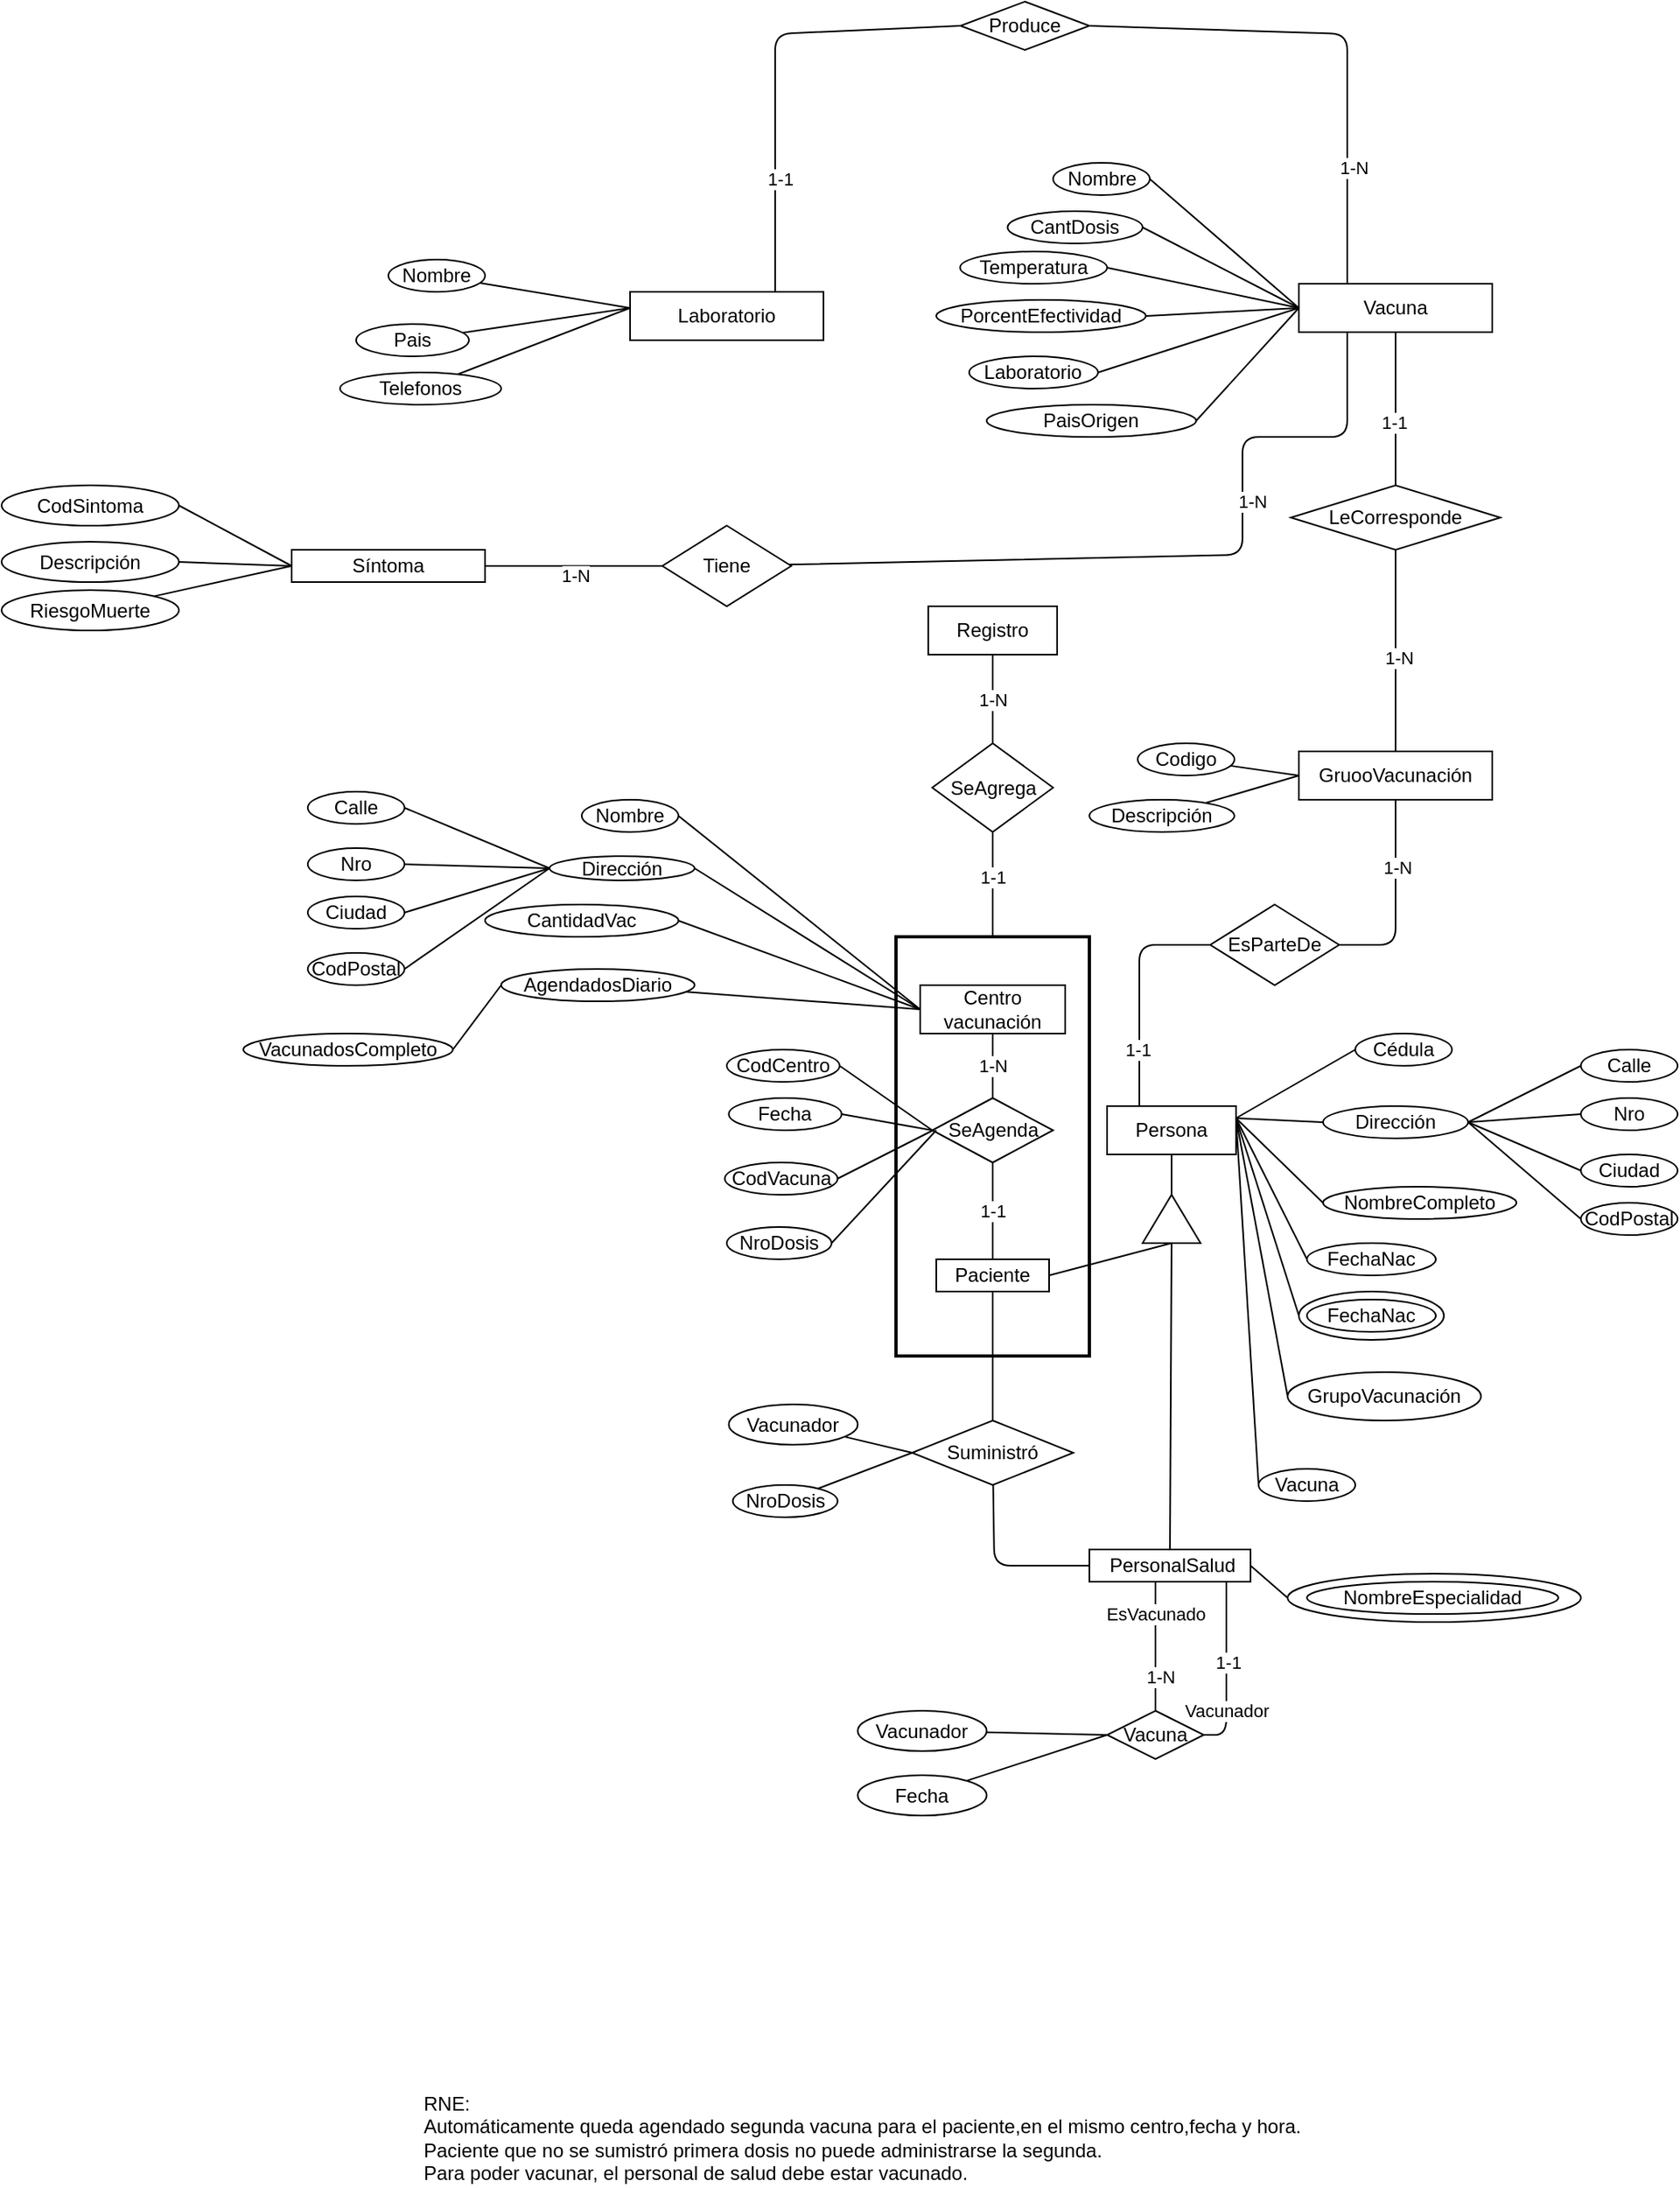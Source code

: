 <mxfile version="14.6.9" type="device"><diagram id="Dt1yeSl-TduAUGKD2-lL" name="Page-1"><mxGraphModel dx="1758" dy="1902" grid="1" gridSize="10" guides="1" tooltips="1" connect="1" arrows="1" fold="1" page="1" pageScale="1" pageWidth="827" pageHeight="1169" math="0" shadow="0"><root><mxCell id="0"/><mxCell id="1" parent="0"/><mxCell id="ZBMP0aNXscf_yQFxfvZb-60" style="edgeStyle=none;rounded=1;sketch=0;orthogonalLoop=1;jettySize=auto;html=1;entryX=1;entryY=0.5;entryDx=0;entryDy=0;endArrow=none;endFill=0;exitX=0;exitY=0.5;exitDx=0;exitDy=0;" edge="1" parent="1" source="ZBMP0aNXscf_yQFxfvZb-59" target="ZBMP0aNXscf_yQFxfvZb-33"><mxGeometry relative="1" as="geometry"/></mxCell><mxCell id="ZBMP0aNXscf_yQFxfvZb-59" value="" style="ellipse;whiteSpace=wrap;html=1;rounded=0;sketch=0;" vertex="1" parent="1"><mxGeometry x="308" y="425" width="182" height="30" as="geometry"/></mxCell><mxCell id="ZBMP0aNXscf_yQFxfvZb-53" style="edgeStyle=none;rounded=1;sketch=0;orthogonalLoop=1;jettySize=auto;html=1;endArrow=none;endFill=0;exitX=0;exitY=0.5;exitDx=0;exitDy=0;entryX=1;entryY=0.25;entryDx=0;entryDy=0;" edge="1" parent="1" source="ZBMP0aNXscf_yQFxfvZb-52" target="ZBMP0aNXscf_yQFxfvZb-27"><mxGeometry relative="1" as="geometry"><mxPoint x="298" y="160" as="targetPoint"/></mxGeometry></mxCell><mxCell id="ZBMP0aNXscf_yQFxfvZb-52" value="" style="ellipse;whiteSpace=wrap;html=1;rounded=0;sketch=0;" vertex="1" parent="1"><mxGeometry x="315" y="250" width="90" height="30" as="geometry"/></mxCell><mxCell id="ZBMP0aNXscf_yQFxfvZb-38" value="Nro" style="ellipse;whiteSpace=wrap;html=1;rounded=0;sketch=0;" vertex="1" parent="1"><mxGeometry x="490" y="130" width="60" height="20" as="geometry"/></mxCell><mxCell id="ZBMP0aNXscf_yQFxfvZb-47" style="edgeStyle=none;rounded=1;sketch=0;orthogonalLoop=1;jettySize=auto;html=1;endArrow=none;endFill=0;exitX=0;exitY=0.5;exitDx=0;exitDy=0;entryX=1;entryY=0.25;entryDx=0;entryDy=0;" edge="1" parent="1" source="ZBMP0aNXscf_yQFxfvZb-35" target="ZBMP0aNXscf_yQFxfvZb-27"><mxGeometry relative="1" as="geometry"><mxPoint x="310" y="160" as="targetPoint"/></mxGeometry></mxCell><mxCell id="ZBMP0aNXscf_yQFxfvZb-35" value="NombreCompleto" style="ellipse;whiteSpace=wrap;html=1;rounded=0;sketch=0;" vertex="1" parent="1"><mxGeometry x="330" y="185" width="120" height="20" as="geometry"/></mxCell><mxCell id="ZBMP0aNXscf_yQFxfvZb-21" value="" style="whiteSpace=wrap;html=1;align=left;fontSize=12;strokeWidth=2;" vertex="1" parent="1"><mxGeometry x="65" y="30" width="120" height="260" as="geometry"/></mxCell><mxCell id="ZBMP0aNXscf_yQFxfvZb-12" value="Fecha" style="ellipse;whiteSpace=wrap;html=1;" vertex="1" parent="1"><mxGeometry x="-38.75" y="130" width="70" height="20" as="geometry"/></mxCell><mxCell id="ZBMP0aNXscf_yQFxfvZb-1" value="Centro vacunación" style="whiteSpace=wrap;html=1;" vertex="1" parent="1"><mxGeometry x="80" y="60" width="90" height="30" as="geometry"/></mxCell><mxCell id="ZBMP0aNXscf_yQFxfvZb-2" value="Paciente" style="whiteSpace=wrap;html=1;" vertex="1" parent="1"><mxGeometry x="90" y="230" width="70" height="20" as="geometry"/></mxCell><mxCell id="ZBMP0aNXscf_yQFxfvZb-6" value="" style="endArrow=none;html=1;exitX=0.5;exitY=0;exitDx=0;exitDy=0;entryX=0.5;entryY=1;entryDx=0;entryDy=0;" edge="1" parent="1" source="ZBMP0aNXscf_yQFxfvZb-2" target="ZBMP0aNXscf_yQFxfvZb-7"><mxGeometry width="50" height="50" relative="1" as="geometry"><mxPoint x="140" y="180" as="sourcePoint"/><mxPoint x="230" y="160" as="targetPoint"/></mxGeometry></mxCell><mxCell id="ZBMP0aNXscf_yQFxfvZb-16" value="1-1" style="edgeLabel;html=1;align=center;verticalAlign=middle;resizable=0;points=[];" vertex="1" connectable="0" parent="ZBMP0aNXscf_yQFxfvZb-6"><mxGeometry x="-0.091" y="-3" relative="1" as="geometry"><mxPoint x="-3" y="-3" as="offset"/></mxGeometry></mxCell><mxCell id="ZBMP0aNXscf_yQFxfvZb-7" value="SeAgenda" style="rhombus;whiteSpace=wrap;html=1;" vertex="1" parent="1"><mxGeometry x="87.5" y="130" width="75" height="40" as="geometry"/></mxCell><mxCell id="ZBMP0aNXscf_yQFxfvZb-9" value="1-N" style="endArrow=none;html=1;exitX=0.5;exitY=0;exitDx=0;exitDy=0;entryX=0.5;entryY=1;entryDx=0;entryDy=0;" edge="1" parent="1" source="ZBMP0aNXscf_yQFxfvZb-7" target="ZBMP0aNXscf_yQFxfvZb-1"><mxGeometry width="50" height="50" relative="1" as="geometry"><mxPoint x="135" y="240" as="sourcePoint"/><mxPoint x="132.5" y="190" as="targetPoint"/><Array as="points"/></mxGeometry></mxCell><mxCell id="ZBMP0aNXscf_yQFxfvZb-10" value="CodCentro" style="ellipse;whiteSpace=wrap;html=1;fontStyle=0;" vertex="1" parent="1"><mxGeometry x="-40" y="100" width="70" height="20" as="geometry"/></mxCell><mxCell id="ZBMP0aNXscf_yQFxfvZb-11" value="" style="endArrow=none;html=1;entryX=1;entryY=0.5;entryDx=0;entryDy=0;exitX=0;exitY=0.5;exitDx=0;exitDy=0;" edge="1" parent="1" source="ZBMP0aNXscf_yQFxfvZb-7" target="ZBMP0aNXscf_yQFxfvZb-10"><mxGeometry width="50" height="50" relative="1" as="geometry"><mxPoint x="90" y="150" as="sourcePoint"/><mxPoint x="135" y="180" as="targetPoint"/></mxGeometry></mxCell><mxCell id="ZBMP0aNXscf_yQFxfvZb-13" value="CodVacuna" style="ellipse;whiteSpace=wrap;html=1;" vertex="1" parent="1"><mxGeometry x="-41.25" y="170" width="70" height="20" as="geometry"/></mxCell><mxCell id="ZBMP0aNXscf_yQFxfvZb-14" value="" style="endArrow=none;html=1;entryX=1;entryY=0.5;entryDx=0;entryDy=0;exitX=0;exitY=0.5;exitDx=0;exitDy=0;" edge="1" parent="1" source="ZBMP0aNXscf_yQFxfvZb-7" target="ZBMP0aNXscf_yQFxfvZb-12"><mxGeometry width="50" height="50" relative="1" as="geometry"><mxPoint x="90" y="150" as="sourcePoint"/><mxPoint x="2.5" y="140" as="targetPoint"/></mxGeometry></mxCell><mxCell id="ZBMP0aNXscf_yQFxfvZb-15" value="" style="endArrow=none;html=1;entryX=1;entryY=0.5;entryDx=0;entryDy=0;" edge="1" parent="1" target="ZBMP0aNXscf_yQFxfvZb-13"><mxGeometry width="50" height="50" relative="1" as="geometry"><mxPoint x="88" y="150" as="sourcePoint"/><mxPoint x="2.5" y="120" as="targetPoint"/></mxGeometry></mxCell><mxCell id="ZBMP0aNXscf_yQFxfvZb-17" value="NroDosis" style="ellipse;whiteSpace=wrap;html=1;fontStyle=0;direction=south;" vertex="1" parent="1"><mxGeometry x="-40" y="210" width="65" height="20" as="geometry"/></mxCell><mxCell id="ZBMP0aNXscf_yQFxfvZb-18" value="" style="endArrow=none;html=1;exitX=0.033;exitY=0.5;exitDx=0;exitDy=0;exitPerimeter=0;entryX=0.5;entryY=0;entryDx=0;entryDy=0;" edge="1" parent="1" source="ZBMP0aNXscf_yQFxfvZb-7" target="ZBMP0aNXscf_yQFxfvZb-17"><mxGeometry width="50" height="50" relative="1" as="geometry"><mxPoint x="90" y="150" as="sourcePoint"/><mxPoint x="30" y="220" as="targetPoint"/></mxGeometry></mxCell><mxCell id="ZBMP0aNXscf_yQFxfvZb-19" value="RNE:&lt;br&gt;Automáticamente queda agendado segunda vacuna para el paciente,en el mismo centro,fecha y hora.&lt;br&gt;Paciente que no se sumistró primera dosis no puede administrarse la segunda.&lt;br&gt;Para poder vacunar, el personal de salud debe estar vacunado." style="text;html=1;resizable=0;autosize=1;align=left;verticalAlign=middle;points=[];fillColor=none;strokeColor=none;rounded=0;" vertex="1" parent="1"><mxGeometry x="-230" y="745" width="560" height="60" as="geometry"/></mxCell><mxCell id="ZBMP0aNXscf_yQFxfvZb-22" value="Registro" style="whiteSpace=wrap;html=1;fontSize=12;strokeWidth=1;align=center;" vertex="1" parent="1"><mxGeometry x="85" y="-175" width="80" height="30" as="geometry"/></mxCell><mxCell id="ZBMP0aNXscf_yQFxfvZb-24" style="rounded=1;sketch=0;orthogonalLoop=1;jettySize=auto;html=1;entryX=0.5;entryY=1;entryDx=0;entryDy=0;endArrow=none;endFill=0;" edge="1" parent="1" source="ZBMP0aNXscf_yQFxfvZb-23" target="ZBMP0aNXscf_yQFxfvZb-22"><mxGeometry relative="1" as="geometry"/></mxCell><mxCell id="ZBMP0aNXscf_yQFxfvZb-26" value="1-N" style="edgeLabel;html=1;align=center;verticalAlign=middle;resizable=0;points=[];" vertex="1" connectable="0" parent="ZBMP0aNXscf_yQFxfvZb-24"><mxGeometry x="0.003" y="-3" relative="1" as="geometry"><mxPoint x="-3" as="offset"/></mxGeometry></mxCell><mxCell id="ZBMP0aNXscf_yQFxfvZb-25" value="1-1" style="edgeStyle=none;rounded=1;sketch=0;orthogonalLoop=1;jettySize=auto;html=1;entryX=0.5;entryY=0;entryDx=0;entryDy=0;endArrow=none;endFill=0;" edge="1" parent="1" source="ZBMP0aNXscf_yQFxfvZb-23" target="ZBMP0aNXscf_yQFxfvZb-21"><mxGeometry x="-0.143" relative="1" as="geometry"><Array as="points"/><mxPoint as="offset"/></mxGeometry></mxCell><mxCell id="ZBMP0aNXscf_yQFxfvZb-23" value="SeAgrega" style="rhombus;whiteSpace=wrap;html=1;fontSize=12;strokeWidth=1;align=center;direction=south;rotation=0;" vertex="1" parent="1"><mxGeometry x="87.5" y="-90" width="75" height="55" as="geometry"/></mxCell><mxCell id="ZBMP0aNXscf_yQFxfvZb-27" value="Persona" style="whiteSpace=wrap;html=1;rounded=0;sketch=0;" vertex="1" parent="1"><mxGeometry x="196" y="135" width="80" height="30" as="geometry"/></mxCell><mxCell id="ZBMP0aNXscf_yQFxfvZb-29" style="edgeStyle=none;rounded=1;sketch=0;orthogonalLoop=1;jettySize=auto;html=1;entryX=0.5;entryY=1;entryDx=0;entryDy=0;endArrow=none;endFill=0;" edge="1" parent="1" source="ZBMP0aNXscf_yQFxfvZb-28" target="ZBMP0aNXscf_yQFxfvZb-27"><mxGeometry relative="1" as="geometry"/></mxCell><mxCell id="ZBMP0aNXscf_yQFxfvZb-30" style="edgeStyle=none;rounded=1;sketch=0;orthogonalLoop=1;jettySize=auto;html=1;endArrow=none;endFill=0;entryX=1;entryY=0.5;entryDx=0;entryDy=0;exitX=0.5;exitY=1;exitDx=0;exitDy=0;exitPerimeter=0;" edge="1" parent="1" source="ZBMP0aNXscf_yQFxfvZb-28" target="ZBMP0aNXscf_yQFxfvZb-2"><mxGeometry relative="1" as="geometry"><mxPoint x="392.0" y="-50" as="targetPoint"/></mxGeometry></mxCell><mxCell id="ZBMP0aNXscf_yQFxfvZb-31" style="edgeStyle=none;rounded=1;sketch=0;orthogonalLoop=1;jettySize=auto;html=1;endArrow=none;endFill=0;entryX=0.5;entryY=0;entryDx=0;entryDy=0;exitX=0.5;exitY=1;exitDx=0;exitDy=0;exitPerimeter=0;" edge="1" parent="1" source="ZBMP0aNXscf_yQFxfvZb-28" target="ZBMP0aNXscf_yQFxfvZb-33"><mxGeometry relative="1" as="geometry"><mxPoint x="470" y="-40" as="targetPoint"/><mxPoint x="258" y="210" as="sourcePoint"/></mxGeometry></mxCell><mxCell id="ZBMP0aNXscf_yQFxfvZb-28" value="" style="verticalLabelPosition=bottom;verticalAlign=top;html=1;shape=mxgraph.basic.acute_triangle;dx=0.5;rounded=0;sketch=0;" vertex="1" parent="1"><mxGeometry x="218" y="190" width="36" height="30" as="geometry"/></mxCell><mxCell id="ZBMP0aNXscf_yQFxfvZb-33" value="&amp;nbsp;PersonalSalud" style="whiteSpace=wrap;html=1;rounded=0;sketch=0;" vertex="1" parent="1"><mxGeometry x="185" y="410" width="100" height="20" as="geometry"/></mxCell><mxCell id="ZBMP0aNXscf_yQFxfvZb-45" style="edgeStyle=none;rounded=1;sketch=0;orthogonalLoop=1;jettySize=auto;html=1;endArrow=none;endFill=0;exitX=0;exitY=0.5;exitDx=0;exitDy=0;entryX=1;entryY=0.25;entryDx=0;entryDy=0;" edge="1" parent="1" source="ZBMP0aNXscf_yQFxfvZb-34" target="ZBMP0aNXscf_yQFxfvZb-27"><mxGeometry relative="1" as="geometry"><mxPoint x="300" y="140" as="targetPoint"/></mxGeometry></mxCell><mxCell id="ZBMP0aNXscf_yQFxfvZb-34" value="Cédula" style="ellipse;whiteSpace=wrap;html=1;rounded=0;sketch=0;" vertex="1" parent="1"><mxGeometry x="350" y="90" width="60" height="20" as="geometry"/></mxCell><mxCell id="ZBMP0aNXscf_yQFxfvZb-41" style="edgeStyle=none;rounded=1;sketch=0;orthogonalLoop=1;jettySize=auto;html=1;entryX=0;entryY=0.5;entryDx=0;entryDy=0;endArrow=none;endFill=0;exitX=1;exitY=0.5;exitDx=0;exitDy=0;" edge="1" parent="1" source="ZBMP0aNXscf_yQFxfvZb-36" target="ZBMP0aNXscf_yQFxfvZb-39"><mxGeometry relative="1" as="geometry"/></mxCell><mxCell id="ZBMP0aNXscf_yQFxfvZb-42" style="edgeStyle=none;rounded=1;sketch=0;orthogonalLoop=1;jettySize=auto;html=1;entryX=0;entryY=0.5;entryDx=0;entryDy=0;endArrow=none;endFill=0;exitX=1;exitY=0.5;exitDx=0;exitDy=0;" edge="1" parent="1" source="ZBMP0aNXscf_yQFxfvZb-36" target="ZBMP0aNXscf_yQFxfvZb-40"><mxGeometry relative="1" as="geometry"/></mxCell><mxCell id="ZBMP0aNXscf_yQFxfvZb-43" style="edgeStyle=none;rounded=1;sketch=0;orthogonalLoop=1;jettySize=auto;html=1;entryX=0;entryY=0.5;entryDx=0;entryDy=0;endArrow=none;endFill=0;exitX=1;exitY=0.5;exitDx=0;exitDy=0;" edge="1" parent="1" source="ZBMP0aNXscf_yQFxfvZb-36" target="ZBMP0aNXscf_yQFxfvZb-38"><mxGeometry relative="1" as="geometry"/></mxCell><mxCell id="ZBMP0aNXscf_yQFxfvZb-44" style="edgeStyle=none;rounded=1;sketch=0;orthogonalLoop=1;jettySize=auto;html=1;entryX=0;entryY=0.5;entryDx=0;entryDy=0;endArrow=none;endFill=0;exitX=1;exitY=0.5;exitDx=0;exitDy=0;" edge="1" parent="1" source="ZBMP0aNXscf_yQFxfvZb-36" target="ZBMP0aNXscf_yQFxfvZb-37"><mxGeometry relative="1" as="geometry"/></mxCell><mxCell id="ZBMP0aNXscf_yQFxfvZb-46" style="edgeStyle=none;rounded=1;sketch=0;orthogonalLoop=1;jettySize=auto;html=1;endArrow=none;endFill=0;exitX=0;exitY=0.5;exitDx=0;exitDy=0;entryX=1;entryY=0.25;entryDx=0;entryDy=0;" edge="1" parent="1" source="ZBMP0aNXscf_yQFxfvZb-36" target="ZBMP0aNXscf_yQFxfvZb-27"><mxGeometry relative="1" as="geometry"><mxPoint x="310" y="140" as="targetPoint"/></mxGeometry></mxCell><mxCell id="ZBMP0aNXscf_yQFxfvZb-36" value="Dirección" style="ellipse;whiteSpace=wrap;html=1;rounded=0;sketch=0;" vertex="1" parent="1"><mxGeometry x="330" y="135" width="90" height="20" as="geometry"/></mxCell><mxCell id="ZBMP0aNXscf_yQFxfvZb-37" value="Calle" style="ellipse;whiteSpace=wrap;html=1;rounded=0;sketch=0;" vertex="1" parent="1"><mxGeometry x="490" y="100" width="60" height="20" as="geometry"/></mxCell><mxCell id="ZBMP0aNXscf_yQFxfvZb-39" value="CodPostal" style="ellipse;whiteSpace=wrap;html=1;rounded=0;sketch=0;" vertex="1" parent="1"><mxGeometry x="490" y="195" width="60" height="20" as="geometry"/></mxCell><mxCell id="ZBMP0aNXscf_yQFxfvZb-40" value="Ciudad" style="ellipse;whiteSpace=wrap;html=1;rounded=0;sketch=0;" vertex="1" parent="1"><mxGeometry x="490" y="165" width="60" height="20" as="geometry"/></mxCell><mxCell id="ZBMP0aNXscf_yQFxfvZb-50" style="edgeStyle=none;rounded=1;sketch=0;orthogonalLoop=1;jettySize=auto;html=1;endArrow=none;endFill=0;exitX=0;exitY=0.5;exitDx=0;exitDy=0;entryX=1;entryY=0.25;entryDx=0;entryDy=0;" edge="1" parent="1" source="ZBMP0aNXscf_yQFxfvZb-49" target="ZBMP0aNXscf_yQFxfvZb-27"><mxGeometry relative="1" as="geometry"><mxPoint x="298" y="140" as="targetPoint"/></mxGeometry></mxCell><mxCell id="ZBMP0aNXscf_yQFxfvZb-49" value="FechaNac" style="ellipse;whiteSpace=wrap;html=1;rounded=0;sketch=0;" vertex="1" parent="1"><mxGeometry x="320" y="220" width="80" height="20" as="geometry"/></mxCell><mxCell id="ZBMP0aNXscf_yQFxfvZb-51" value="FechaNac" style="ellipse;whiteSpace=wrap;html=1;rounded=0;sketch=0;" vertex="1" parent="1"><mxGeometry x="320" y="255" width="80" height="20" as="geometry"/></mxCell><mxCell id="ZBMP0aNXscf_yQFxfvZb-56" style="edgeStyle=none;rounded=1;sketch=0;orthogonalLoop=1;jettySize=auto;html=1;endArrow=none;endFill=0;exitX=0;exitY=0.5;exitDx=0;exitDy=0;entryX=1;entryY=0.25;entryDx=0;entryDy=0;" edge="1" parent="1" source="ZBMP0aNXscf_yQFxfvZb-54" target="ZBMP0aNXscf_yQFxfvZb-27"><mxGeometry relative="1" as="geometry"><mxPoint x="300" y="170" as="targetPoint"/></mxGeometry></mxCell><mxCell id="ZBMP0aNXscf_yQFxfvZb-54" value="GrupoVacunación" style="ellipse;whiteSpace=wrap;html=1;rounded=0;sketch=0;" vertex="1" parent="1"><mxGeometry x="308" y="300" width="120" height="30" as="geometry"/></mxCell><mxCell id="ZBMP0aNXscf_yQFxfvZb-57" style="edgeStyle=none;rounded=1;sketch=0;orthogonalLoop=1;jettySize=auto;html=1;endArrow=none;endFill=0;exitX=0;exitY=0.5;exitDx=0;exitDy=0;entryX=1;entryY=0.25;entryDx=0;entryDy=0;" edge="1" parent="1" source="ZBMP0aNXscf_yQFxfvZb-55" target="ZBMP0aNXscf_yQFxfvZb-27"><mxGeometry relative="1" as="geometry"><mxPoint x="280" y="190" as="targetPoint"/></mxGeometry></mxCell><mxCell id="ZBMP0aNXscf_yQFxfvZb-55" value="Vacuna" style="ellipse;whiteSpace=wrap;html=1;rounded=0;sketch=0;" vertex="1" parent="1"><mxGeometry x="290" y="360" width="60" height="20" as="geometry"/></mxCell><mxCell id="ZBMP0aNXscf_yQFxfvZb-58" value="NombreEspecialidad" style="ellipse;whiteSpace=wrap;html=1;rounded=0;sketch=0;" vertex="1" parent="1"><mxGeometry x="320" y="430" width="156" height="20" as="geometry"/></mxCell><mxCell id="ZBMP0aNXscf_yQFxfvZb-61" value="GruooVacunación" style="whiteSpace=wrap;html=1;rounded=0;sketch=0;" vertex="1" parent="1"><mxGeometry x="315" y="-85" width="120" height="30" as="geometry"/></mxCell><mxCell id="ZBMP0aNXscf_yQFxfvZb-64" style="edgeStyle=none;rounded=1;sketch=0;orthogonalLoop=1;jettySize=auto;html=1;entryX=0;entryY=0.5;entryDx=0;entryDy=0;endArrow=none;endFill=0;" edge="1" parent="1" source="ZBMP0aNXscf_yQFxfvZb-63" target="ZBMP0aNXscf_yQFxfvZb-61"><mxGeometry relative="1" as="geometry"/></mxCell><mxCell id="ZBMP0aNXscf_yQFxfvZb-63" value="Codigo" style="ellipse;whiteSpace=wrap;html=1;rounded=0;sketch=0;" vertex="1" parent="1"><mxGeometry x="215" y="-90" width="60" height="20" as="geometry"/></mxCell><mxCell id="ZBMP0aNXscf_yQFxfvZb-66" style="edgeStyle=none;rounded=1;sketch=0;orthogonalLoop=1;jettySize=auto;html=1;entryX=0;entryY=0.5;entryDx=0;entryDy=0;endArrow=none;endFill=0;" edge="1" parent="1" source="ZBMP0aNXscf_yQFxfvZb-65" target="ZBMP0aNXscf_yQFxfvZb-61"><mxGeometry relative="1" as="geometry"/></mxCell><mxCell id="ZBMP0aNXscf_yQFxfvZb-65" value="Descripción" style="ellipse;whiteSpace=wrap;html=1;rounded=0;sketch=0;" vertex="1" parent="1"><mxGeometry x="185" y="-55" width="90" height="20" as="geometry"/></mxCell><mxCell id="ZBMP0aNXscf_yQFxfvZb-68" value="Vacuna" style="whiteSpace=wrap;html=1;rounded=0;sketch=0;" vertex="1" parent="1"><mxGeometry x="315" y="-375" width="120" height="30" as="geometry"/></mxCell><mxCell id="ZBMP0aNXscf_yQFxfvZb-70" style="edgeStyle=none;rounded=1;sketch=0;orthogonalLoop=1;jettySize=auto;html=1;entryX=0.5;entryY=1;entryDx=0;entryDy=0;endArrow=none;endFill=0;" edge="1" parent="1" source="ZBMP0aNXscf_yQFxfvZb-69" target="ZBMP0aNXscf_yQFxfvZb-68"><mxGeometry relative="1" as="geometry"/></mxCell><mxCell id="ZBMP0aNXscf_yQFxfvZb-72" value="1-1" style="edgeLabel;html=1;align=center;verticalAlign=middle;resizable=0;points=[];" vertex="1" connectable="0" parent="ZBMP0aNXscf_yQFxfvZb-70"><mxGeometry x="-0.181" y="1" relative="1" as="geometry"><mxPoint as="offset"/></mxGeometry></mxCell><mxCell id="ZBMP0aNXscf_yQFxfvZb-71" style="edgeStyle=none;rounded=1;sketch=0;orthogonalLoop=1;jettySize=auto;html=1;entryX=0.5;entryY=0;entryDx=0;entryDy=0;endArrow=none;endFill=0;exitX=1;exitY=0.5;exitDx=0;exitDy=0;" edge="1" parent="1" source="ZBMP0aNXscf_yQFxfvZb-69" target="ZBMP0aNXscf_yQFxfvZb-61"><mxGeometry relative="1" as="geometry"/></mxCell><mxCell id="ZBMP0aNXscf_yQFxfvZb-73" value="1-N" style="edgeLabel;html=1;align=center;verticalAlign=middle;resizable=0;points=[];" vertex="1" connectable="0" parent="ZBMP0aNXscf_yQFxfvZb-71"><mxGeometry x="0.073" y="2" relative="1" as="geometry"><mxPoint as="offset"/></mxGeometry></mxCell><mxCell id="ZBMP0aNXscf_yQFxfvZb-69" value="LeCorresponde" style="rhombus;whiteSpace=wrap;html=1;fontSize=12;strokeWidth=1;align=center;direction=south;rotation=0;" vertex="1" parent="1"><mxGeometry x="310" y="-250" width="130" height="40" as="geometry"/></mxCell><mxCell id="ZBMP0aNXscf_yQFxfvZb-75" style="edgeStyle=none;rounded=1;sketch=0;orthogonalLoop=1;jettySize=auto;html=1;entryX=0;entryY=0.5;entryDx=0;entryDy=0;endArrow=none;endFill=0;" edge="1" parent="1" source="ZBMP0aNXscf_yQFxfvZb-74" target="ZBMP0aNXscf_yQFxfvZb-33"><mxGeometry relative="1" as="geometry"><Array as="points"><mxPoint x="126" y="420"/></Array></mxGeometry></mxCell><mxCell id="ZBMP0aNXscf_yQFxfvZb-76" style="edgeStyle=none;rounded=1;sketch=0;orthogonalLoop=1;jettySize=auto;html=1;entryX=0.5;entryY=1;entryDx=0;entryDy=0;endArrow=none;endFill=0;" edge="1" parent="1" source="ZBMP0aNXscf_yQFxfvZb-74" target="ZBMP0aNXscf_yQFxfvZb-2"><mxGeometry relative="1" as="geometry"/></mxCell><mxCell id="ZBMP0aNXscf_yQFxfvZb-74" value="Suministró" style="rhombus;whiteSpace=wrap;html=1;" vertex="1" parent="1"><mxGeometry x="75" y="330" width="100" height="40" as="geometry"/></mxCell><mxCell id="ZBMP0aNXscf_yQFxfvZb-79" style="edgeStyle=none;rounded=1;sketch=0;orthogonalLoop=1;jettySize=auto;html=1;entryX=0;entryY=0.5;entryDx=0;entryDy=0;endArrow=none;endFill=0;" edge="1" parent="1" source="ZBMP0aNXscf_yQFxfvZb-78" target="ZBMP0aNXscf_yQFxfvZb-74"><mxGeometry relative="1" as="geometry"/></mxCell><mxCell id="ZBMP0aNXscf_yQFxfvZb-78" value="Vacunador" style="ellipse;whiteSpace=wrap;html=1;rounded=0;sketch=0;" vertex="1" parent="1"><mxGeometry x="-38.75" y="320" width="80" height="25" as="geometry"/></mxCell><mxCell id="ZBMP0aNXscf_yQFxfvZb-81" style="edgeStyle=none;rounded=1;sketch=0;orthogonalLoop=1;jettySize=auto;html=1;entryX=0;entryY=0.5;entryDx=0;entryDy=0;endArrow=none;endFill=0;" edge="1" parent="1" source="ZBMP0aNXscf_yQFxfvZb-80" target="ZBMP0aNXscf_yQFxfvZb-74"><mxGeometry relative="1" as="geometry"/></mxCell><mxCell id="ZBMP0aNXscf_yQFxfvZb-80" value="NroDosis" style="ellipse;whiteSpace=wrap;html=1;fontStyle=0;direction=south;" vertex="1" parent="1"><mxGeometry x="-36.25" y="370" width="65" height="20" as="geometry"/></mxCell><mxCell id="ZBMP0aNXscf_yQFxfvZb-82" value="Vacuna" style="rhombus;whiteSpace=wrap;html=1;rounded=0;sketch=0;" vertex="1" parent="1"><mxGeometry x="196" y="510" width="60" height="30" as="geometry"/></mxCell><mxCell id="ZBMP0aNXscf_yQFxfvZb-83" value="Vacunador" style="edgeStyle=none;rounded=1;sketch=0;orthogonalLoop=1;jettySize=auto;html=1;entryX=0.85;entryY=1;entryDx=0;entryDy=0;endArrow=none;endFill=0;entryPerimeter=0;exitX=1;exitY=0.5;exitDx=0;exitDy=0;" edge="1" parent="1" source="ZBMP0aNXscf_yQFxfvZb-82" target="ZBMP0aNXscf_yQFxfvZb-33"><mxGeometry x="-0.468" relative="1" as="geometry"><mxPoint x="260" y="490" as="sourcePoint"/><mxPoint x="267" y="450" as="targetPoint"/><Array as="points"><mxPoint x="270" y="525"/></Array><mxPoint as="offset"/></mxGeometry></mxCell><mxCell id="ZBMP0aNXscf_yQFxfvZb-86" value="1-1" style="edgeLabel;html=1;align=center;verticalAlign=middle;resizable=0;points=[];" vertex="1" connectable="0" parent="ZBMP0aNXscf_yQFxfvZb-83"><mxGeometry x="0.084" y="-1" relative="1" as="geometry"><mxPoint as="offset"/></mxGeometry></mxCell><mxCell id="ZBMP0aNXscf_yQFxfvZb-84" value="EsVacunado" style="edgeStyle=none;rounded=1;sketch=0;orthogonalLoop=1;jettySize=auto;html=1;entryX=0.41;entryY=1;entryDx=0;entryDy=0;endArrow=none;endFill=0;exitX=0.5;exitY=0;exitDx=0;exitDy=0;entryPerimeter=0;" edge="1" parent="1" source="ZBMP0aNXscf_yQFxfvZb-82" target="ZBMP0aNXscf_yQFxfvZb-33"><mxGeometry x="0.5" relative="1" as="geometry"><mxPoint x="220" y="460" as="sourcePoint"/><mxPoint x="197" y="440" as="targetPoint"/><Array as="points"/><mxPoint as="offset"/></mxGeometry></mxCell><mxCell id="ZBMP0aNXscf_yQFxfvZb-85" value="1-N" style="edgeLabel;html=1;align=center;verticalAlign=middle;resizable=0;points=[];" vertex="1" connectable="0" parent="ZBMP0aNXscf_yQFxfvZb-84"><mxGeometry x="-0.475" y="-3" relative="1" as="geometry"><mxPoint as="offset"/></mxGeometry></mxCell><mxCell id="ZBMP0aNXscf_yQFxfvZb-88" style="edgeStyle=none;rounded=1;sketch=0;orthogonalLoop=1;jettySize=auto;html=1;entryX=0;entryY=0.5;entryDx=0;entryDy=0;endArrow=none;endFill=0;" edge="1" parent="1" source="ZBMP0aNXscf_yQFxfvZb-87" target="ZBMP0aNXscf_yQFxfvZb-82"><mxGeometry relative="1" as="geometry"/></mxCell><mxCell id="ZBMP0aNXscf_yQFxfvZb-87" value="Vacunador" style="ellipse;whiteSpace=wrap;html=1;rounded=0;sketch=0;" vertex="1" parent="1"><mxGeometry x="41.25" y="510" width="80" height="25" as="geometry"/></mxCell><mxCell id="ZBMP0aNXscf_yQFxfvZb-90" style="edgeStyle=none;rounded=1;sketch=0;orthogonalLoop=1;jettySize=auto;html=1;endArrow=none;endFill=0;entryX=0;entryY=0.5;entryDx=0;entryDy=0;" edge="1" parent="1" source="ZBMP0aNXscf_yQFxfvZb-89" target="ZBMP0aNXscf_yQFxfvZb-82"><mxGeometry relative="1" as="geometry"><mxPoint x="190" y="540" as="targetPoint"/></mxGeometry></mxCell><mxCell id="ZBMP0aNXscf_yQFxfvZb-89" value="Fecha" style="ellipse;whiteSpace=wrap;html=1;rounded=0;sketch=0;" vertex="1" parent="1"><mxGeometry x="41.25" y="550" width="80" height="25" as="geometry"/></mxCell><mxCell id="ZBMP0aNXscf_yQFxfvZb-92" style="edgeStyle=none;rounded=1;sketch=0;orthogonalLoop=1;jettySize=auto;html=1;endArrow=none;endFill=0;entryX=0.5;entryY=1;entryDx=0;entryDy=0;exitX=1;exitY=0.5;exitDx=0;exitDy=0;" edge="1" parent="1" source="ZBMP0aNXscf_yQFxfvZb-91" target="ZBMP0aNXscf_yQFxfvZb-61"><mxGeometry relative="1" as="geometry"><mxPoint x="390" y="-50" as="targetPoint"/><Array as="points"><mxPoint x="375" y="35"/></Array></mxGeometry></mxCell><mxCell id="ZBMP0aNXscf_yQFxfvZb-94" value="1-N" style="edgeLabel;html=1;align=center;verticalAlign=middle;resizable=0;points=[];" vertex="1" connectable="0" parent="ZBMP0aNXscf_yQFxfvZb-92"><mxGeometry x="0.329" y="-1" relative="1" as="geometry"><mxPoint as="offset"/></mxGeometry></mxCell><mxCell id="ZBMP0aNXscf_yQFxfvZb-93" style="edgeStyle=none;rounded=1;sketch=0;orthogonalLoop=1;jettySize=auto;html=1;entryX=0.25;entryY=0;entryDx=0;entryDy=0;endArrow=none;endFill=0;exitX=0;exitY=0.5;exitDx=0;exitDy=0;" edge="1" parent="1" source="ZBMP0aNXscf_yQFxfvZb-91" target="ZBMP0aNXscf_yQFxfvZb-27"><mxGeometry relative="1" as="geometry"><Array as="points"><mxPoint x="216" y="35"/></Array></mxGeometry></mxCell><mxCell id="ZBMP0aNXscf_yQFxfvZb-95" value="1-1" style="edgeLabel;html=1;align=center;verticalAlign=middle;resizable=0;points=[];" vertex="1" connectable="0" parent="ZBMP0aNXscf_yQFxfvZb-93"><mxGeometry x="0.507" y="-1" relative="1" as="geometry"><mxPoint as="offset"/></mxGeometry></mxCell><mxCell id="ZBMP0aNXscf_yQFxfvZb-91" value="EsParteDe" style="rhombus;whiteSpace=wrap;html=1;rounded=0;sketch=0;" vertex="1" parent="1"><mxGeometry x="260" y="10" width="80" height="50" as="geometry"/></mxCell><mxCell id="ZBMP0aNXscf_yQFxfvZb-96" value="Nro" style="ellipse;whiteSpace=wrap;html=1;rounded=0;sketch=0;" vertex="1" parent="1"><mxGeometry x="-300" y="-25" width="60" height="20" as="geometry"/></mxCell><mxCell id="ZBMP0aNXscf_yQFxfvZb-109" style="edgeStyle=none;rounded=1;sketch=0;orthogonalLoop=1;jettySize=auto;html=1;entryX=0;entryY=0.5;entryDx=0;entryDy=0;endArrow=none;endFill=0;exitX=1;exitY=0.5;exitDx=0;exitDy=0;" edge="1" parent="1" source="ZBMP0aNXscf_yQFxfvZb-97" target="ZBMP0aNXscf_yQFxfvZb-1"><mxGeometry relative="1" as="geometry"/></mxCell><mxCell id="ZBMP0aNXscf_yQFxfvZb-97" value="CantidadVac" style="ellipse;whiteSpace=wrap;html=1;rounded=0;sketch=0;" vertex="1" parent="1"><mxGeometry x="-190" y="10" width="120" height="20" as="geometry"/></mxCell><mxCell id="ZBMP0aNXscf_yQFxfvZb-107" style="edgeStyle=none;rounded=1;sketch=0;orthogonalLoop=1;jettySize=auto;html=1;entryX=0;entryY=0.5;entryDx=0;entryDy=0;endArrow=none;endFill=0;exitX=1;exitY=0.5;exitDx=0;exitDy=0;" edge="1" parent="1" source="ZBMP0aNXscf_yQFxfvZb-98" target="ZBMP0aNXscf_yQFxfvZb-1"><mxGeometry relative="1" as="geometry"><mxPoint x="-40" y="-50" as="sourcePoint"/></mxGeometry></mxCell><mxCell id="ZBMP0aNXscf_yQFxfvZb-98" value="Nombre" style="ellipse;whiteSpace=wrap;html=1;rounded=0;sketch=0;" vertex="1" parent="1"><mxGeometry x="-130" y="-55" width="60" height="20" as="geometry"/></mxCell><mxCell id="ZBMP0aNXscf_yQFxfvZb-99" style="edgeStyle=none;rounded=1;sketch=0;orthogonalLoop=1;jettySize=auto;html=1;entryX=1;entryY=0.5;entryDx=0;entryDy=0;endArrow=none;endFill=0;exitX=0;exitY=0.5;exitDx=0;exitDy=0;" edge="1" parent="1" source="ZBMP0aNXscf_yQFxfvZb-103" target="ZBMP0aNXscf_yQFxfvZb-105"><mxGeometry relative="1" as="geometry"/></mxCell><mxCell id="ZBMP0aNXscf_yQFxfvZb-100" style="edgeStyle=none;rounded=1;sketch=0;orthogonalLoop=1;jettySize=auto;html=1;entryX=1;entryY=0.5;entryDx=0;entryDy=0;endArrow=none;endFill=0;exitX=0;exitY=0.5;exitDx=0;exitDy=0;" edge="1" parent="1" source="ZBMP0aNXscf_yQFxfvZb-103" target="ZBMP0aNXscf_yQFxfvZb-106"><mxGeometry relative="1" as="geometry"/></mxCell><mxCell id="ZBMP0aNXscf_yQFxfvZb-101" style="edgeStyle=none;rounded=1;sketch=0;orthogonalLoop=1;jettySize=auto;html=1;endArrow=none;endFill=0;exitX=0;exitY=0.5;exitDx=0;exitDy=0;" edge="1" parent="1" source="ZBMP0aNXscf_yQFxfvZb-103"><mxGeometry relative="1" as="geometry"><mxPoint x="-240" y="-15" as="targetPoint"/></mxGeometry></mxCell><mxCell id="ZBMP0aNXscf_yQFxfvZb-102" style="edgeStyle=none;rounded=1;sketch=0;orthogonalLoop=1;jettySize=auto;html=1;entryX=1;entryY=0.5;entryDx=0;entryDy=0;endArrow=none;endFill=0;exitX=0;exitY=0.5;exitDx=0;exitDy=0;entryPerimeter=0;" edge="1" parent="1" source="ZBMP0aNXscf_yQFxfvZb-103" target="ZBMP0aNXscf_yQFxfvZb-104"><mxGeometry relative="1" as="geometry"/></mxCell><mxCell id="ZBMP0aNXscf_yQFxfvZb-108" style="edgeStyle=none;rounded=1;sketch=0;orthogonalLoop=1;jettySize=auto;html=1;entryX=0;entryY=0.5;entryDx=0;entryDy=0;endArrow=none;endFill=0;exitX=1;exitY=0.5;exitDx=0;exitDy=0;" edge="1" parent="1" source="ZBMP0aNXscf_yQFxfvZb-103" target="ZBMP0aNXscf_yQFxfvZb-1"><mxGeometry relative="1" as="geometry"/></mxCell><mxCell id="ZBMP0aNXscf_yQFxfvZb-103" value="Dirección" style="ellipse;whiteSpace=wrap;html=1;rounded=0;sketch=0;" vertex="1" parent="1"><mxGeometry x="-150" y="-20" width="90" height="15" as="geometry"/></mxCell><mxCell id="ZBMP0aNXscf_yQFxfvZb-104" value="Calle" style="ellipse;whiteSpace=wrap;html=1;rounded=0;sketch=0;" vertex="1" parent="1"><mxGeometry x="-300" y="-60" width="60" height="20" as="geometry"/></mxCell><mxCell id="ZBMP0aNXscf_yQFxfvZb-105" value="CodPostal" style="ellipse;whiteSpace=wrap;html=1;rounded=0;sketch=0;" vertex="1" parent="1"><mxGeometry x="-300" y="40" width="60" height="20" as="geometry"/></mxCell><mxCell id="ZBMP0aNXscf_yQFxfvZb-106" value="Ciudad" style="ellipse;whiteSpace=wrap;html=1;rounded=0;sketch=0;" vertex="1" parent="1"><mxGeometry x="-300" y="5" width="60" height="20" as="geometry"/></mxCell><mxCell id="ZBMP0aNXscf_yQFxfvZb-112" style="edgeStyle=none;rounded=1;sketch=0;orthogonalLoop=1;jettySize=auto;html=1;endArrow=none;endFill=0;entryX=0;entryY=0.5;entryDx=0;entryDy=0;" edge="1" parent="1" source="ZBMP0aNXscf_yQFxfvZb-110" target="ZBMP0aNXscf_yQFxfvZb-1"><mxGeometry relative="1" as="geometry"><mxPoint x="80" y="72" as="targetPoint"/></mxGeometry></mxCell><mxCell id="ZBMP0aNXscf_yQFxfvZb-110" value="AgendadosDiario" style="ellipse;whiteSpace=wrap;html=1;rounded=0;sketch=0;" vertex="1" parent="1"><mxGeometry x="-180" y="50" width="120" height="20" as="geometry"/></mxCell><mxCell id="ZBMP0aNXscf_yQFxfvZb-113" style="edgeStyle=none;rounded=1;sketch=0;orthogonalLoop=1;jettySize=auto;html=1;entryX=0;entryY=0.5;entryDx=0;entryDy=0;endArrow=none;endFill=0;exitX=1;exitY=0.5;exitDx=0;exitDy=0;" edge="1" parent="1" source="ZBMP0aNXscf_yQFxfvZb-111" target="ZBMP0aNXscf_yQFxfvZb-110"><mxGeometry relative="1" as="geometry"/></mxCell><mxCell id="ZBMP0aNXscf_yQFxfvZb-111" value="VacunadosCompleto" style="ellipse;whiteSpace=wrap;html=1;rounded=0;sketch=0;" vertex="1" parent="1"><mxGeometry x="-340" y="90" width="130" height="20" as="geometry"/></mxCell><mxCell id="ZBMP0aNXscf_yQFxfvZb-122" style="edgeStyle=none;rounded=1;sketch=0;orthogonalLoop=1;jettySize=auto;html=1;endArrow=none;endFill=0;exitX=1;exitY=0.5;exitDx=0;exitDy=0;entryX=0;entryY=0.5;entryDx=0;entryDy=0;" edge="1" parent="1" source="ZBMP0aNXscf_yQFxfvZb-115" target="ZBMP0aNXscf_yQFxfvZb-68"><mxGeometry relative="1" as="geometry"><mxPoint x="280" y="-410" as="targetPoint"/></mxGeometry></mxCell><mxCell id="ZBMP0aNXscf_yQFxfvZb-115" value="Nombre" style="ellipse;whiteSpace=wrap;html=1;rounded=0;sketch=0;" vertex="1" parent="1"><mxGeometry x="162.5" y="-450" width="60" height="20" as="geometry"/></mxCell><mxCell id="ZBMP0aNXscf_yQFxfvZb-123" style="edgeStyle=none;rounded=1;sketch=0;orthogonalLoop=1;jettySize=auto;html=1;entryX=0;entryY=0.5;entryDx=0;entryDy=0;endArrow=none;endFill=0;exitX=1;exitY=0.5;exitDx=0;exitDy=0;" edge="1" parent="1" source="ZBMP0aNXscf_yQFxfvZb-117" target="ZBMP0aNXscf_yQFxfvZb-68"><mxGeometry relative="1" as="geometry"/></mxCell><mxCell id="ZBMP0aNXscf_yQFxfvZb-117" value="CantDosis" style="ellipse;whiteSpace=wrap;html=1;rounded=0;sketch=0;" vertex="1" parent="1"><mxGeometry x="134.25" y="-420" width="83.75" height="20" as="geometry"/></mxCell><mxCell id="ZBMP0aNXscf_yQFxfvZb-124" style="edgeStyle=none;rounded=1;sketch=0;orthogonalLoop=1;jettySize=auto;html=1;endArrow=none;endFill=0;exitX=1;exitY=0.5;exitDx=0;exitDy=0;entryX=0;entryY=0.5;entryDx=0;entryDy=0;" edge="1" parent="1" source="ZBMP0aNXscf_yQFxfvZb-118" target="ZBMP0aNXscf_yQFxfvZb-68"><mxGeometry relative="1" as="geometry"><mxPoint x="300" y="-350" as="targetPoint"/></mxGeometry></mxCell><mxCell id="ZBMP0aNXscf_yQFxfvZb-118" value="Temperatura" style="ellipse;whiteSpace=wrap;html=1;rounded=0;sketch=0;" vertex="1" parent="1"><mxGeometry x="104.75" y="-395" width="91.25" height="20" as="geometry"/></mxCell><mxCell id="ZBMP0aNXscf_yQFxfvZb-125" style="edgeStyle=none;rounded=1;sketch=0;orthogonalLoop=1;jettySize=auto;html=1;endArrow=none;endFill=0;exitX=1;exitY=0.5;exitDx=0;exitDy=0;entryX=0;entryY=0.5;entryDx=0;entryDy=0;" edge="1" parent="1" source="ZBMP0aNXscf_yQFxfvZb-119" target="ZBMP0aNXscf_yQFxfvZb-68"><mxGeometry relative="1" as="geometry"><mxPoint x="280" y="-340" as="targetPoint"/><mxPoint x="-30" y="-185" as="sourcePoint"/></mxGeometry></mxCell><mxCell id="ZBMP0aNXscf_yQFxfvZb-119" value="PorcentEfectividad" style="ellipse;whiteSpace=wrap;html=1;rounded=0;sketch=0;" vertex="1" parent="1"><mxGeometry x="90" y="-365" width="130" height="20" as="geometry"/></mxCell><mxCell id="ZBMP0aNXscf_yQFxfvZb-126" style="edgeStyle=none;rounded=1;sketch=0;orthogonalLoop=1;jettySize=auto;html=1;endArrow=none;endFill=0;exitX=1;exitY=0.5;exitDx=0;exitDy=0;entryX=0;entryY=0.5;entryDx=0;entryDy=0;" edge="1" parent="1" source="ZBMP0aNXscf_yQFxfvZb-120" target="ZBMP0aNXscf_yQFxfvZb-68"><mxGeometry relative="1" as="geometry"><mxPoint x="300" y="-340" as="targetPoint"/></mxGeometry></mxCell><mxCell id="ZBMP0aNXscf_yQFxfvZb-120" value="Laboratorio" style="ellipse;whiteSpace=wrap;html=1;rounded=0;sketch=0;" vertex="1" parent="1"><mxGeometry x="110.38" y="-330" width="80" height="20" as="geometry"/></mxCell><mxCell id="ZBMP0aNXscf_yQFxfvZb-127" style="edgeStyle=none;rounded=1;sketch=0;orthogonalLoop=1;jettySize=auto;html=1;endArrow=none;endFill=0;exitX=1;exitY=0.5;exitDx=0;exitDy=0;entryX=0;entryY=0.5;entryDx=0;entryDy=0;" edge="1" parent="1" source="ZBMP0aNXscf_yQFxfvZb-121" target="ZBMP0aNXscf_yQFxfvZb-68"><mxGeometry relative="1" as="geometry"><mxPoint x="260" y="-300" as="targetPoint"/></mxGeometry></mxCell><mxCell id="ZBMP0aNXscf_yQFxfvZb-121" value="PaisOrigen" style="ellipse;whiteSpace=wrap;html=1;rounded=0;sketch=0;" vertex="1" parent="1"><mxGeometry x="121.25" y="-300" width="130" height="20" as="geometry"/></mxCell><mxCell id="ZBMP0aNXscf_yQFxfvZb-128" value="Laboratorio" style="whiteSpace=wrap;html=1;rounded=0;sketch=0;" vertex="1" parent="1"><mxGeometry x="-100" y="-370" width="120" height="30" as="geometry"/></mxCell><mxCell id="ZBMP0aNXscf_yQFxfvZb-130" style="edgeStyle=none;rounded=1;sketch=0;orthogonalLoop=1;jettySize=auto;html=1;entryX=0.25;entryY=0;entryDx=0;entryDy=0;endArrow=none;endFill=0;exitX=1;exitY=0.5;exitDx=0;exitDy=0;" edge="1" parent="1" source="ZBMP0aNXscf_yQFxfvZb-129" target="ZBMP0aNXscf_yQFxfvZb-68"><mxGeometry relative="1" as="geometry"><mxPoint x="200" y="-535" as="sourcePoint"/><Array as="points"><mxPoint x="345" y="-530"/><mxPoint x="345" y="-450"/></Array></mxGeometry></mxCell><mxCell id="ZBMP0aNXscf_yQFxfvZb-132" value="1-N" style="edgeLabel;html=1;align=center;verticalAlign=middle;resizable=0;points=[];" vertex="1" connectable="0" parent="ZBMP0aNXscf_yQFxfvZb-130"><mxGeometry x="0.543" y="4" relative="1" as="geometry"><mxPoint as="offset"/></mxGeometry></mxCell><mxCell id="ZBMP0aNXscf_yQFxfvZb-131" style="edgeStyle=none;rounded=1;sketch=0;orthogonalLoop=1;jettySize=auto;html=1;entryX=0.75;entryY=0;entryDx=0;entryDy=0;endArrow=none;endFill=0;exitX=0;exitY=0.5;exitDx=0;exitDy=0;" edge="1" parent="1" source="ZBMP0aNXscf_yQFxfvZb-129" target="ZBMP0aNXscf_yQFxfvZb-128"><mxGeometry relative="1" as="geometry"><Array as="points"><mxPoint x="-10" y="-530"/></Array></mxGeometry></mxCell><mxCell id="ZBMP0aNXscf_yQFxfvZb-133" value="1-1" style="edgeLabel;html=1;align=center;verticalAlign=middle;resizable=0;points=[];" vertex="1" connectable="0" parent="ZBMP0aNXscf_yQFxfvZb-131"><mxGeometry x="0.489" y="6" relative="1" as="geometry"><mxPoint x="-3" as="offset"/></mxGeometry></mxCell><mxCell id="ZBMP0aNXscf_yQFxfvZb-129" value="Produce" style="rhombus;whiteSpace=wrap;html=1;rounded=0;sketch=0;" vertex="1" parent="1"><mxGeometry x="105" y="-550" width="80" height="30" as="geometry"/></mxCell><mxCell id="ZBMP0aNXscf_yQFxfvZb-135" style="edgeStyle=none;rounded=1;sketch=0;orthogonalLoop=1;jettySize=auto;html=1;endArrow=none;endFill=0;" edge="1" parent="1" source="ZBMP0aNXscf_yQFxfvZb-134"><mxGeometry relative="1" as="geometry"><mxPoint x="-100" y="-360" as="targetPoint"/></mxGeometry></mxCell><mxCell id="ZBMP0aNXscf_yQFxfvZb-134" value="Nombre" style="ellipse;whiteSpace=wrap;html=1;rounded=0;sketch=0;" vertex="1" parent="1"><mxGeometry x="-250" y="-390" width="60" height="20" as="geometry"/></mxCell><mxCell id="ZBMP0aNXscf_yQFxfvZb-138" style="edgeStyle=none;rounded=1;sketch=0;orthogonalLoop=1;jettySize=auto;html=1;endArrow=none;endFill=0;entryX=0;entryY=0.333;entryDx=0;entryDy=0;entryPerimeter=0;" edge="1" parent="1" source="ZBMP0aNXscf_yQFxfvZb-136" target="ZBMP0aNXscf_yQFxfvZb-128"><mxGeometry relative="1" as="geometry"><mxPoint x="-110" y="-370" as="targetPoint"/></mxGeometry></mxCell><mxCell id="ZBMP0aNXscf_yQFxfvZb-136" value="Pais" style="ellipse;whiteSpace=wrap;html=1;rounded=0;sketch=0;" vertex="1" parent="1"><mxGeometry x="-270" y="-350" width="70" height="20" as="geometry"/></mxCell><mxCell id="ZBMP0aNXscf_yQFxfvZb-140" style="edgeStyle=none;rounded=1;sketch=0;orthogonalLoop=1;jettySize=auto;html=1;endArrow=none;endFill=0;" edge="1" parent="1" source="ZBMP0aNXscf_yQFxfvZb-139"><mxGeometry relative="1" as="geometry"><mxPoint x="-100" y="-360" as="targetPoint"/></mxGeometry></mxCell><mxCell id="ZBMP0aNXscf_yQFxfvZb-139" value="Telefonos" style="ellipse;whiteSpace=wrap;html=1;rounded=0;sketch=0;" vertex="1" parent="1"><mxGeometry x="-280" y="-320" width="100" height="20" as="geometry"/></mxCell><mxCell id="ZBMP0aNXscf_yQFxfvZb-141" value="Síntoma" style="whiteSpace=wrap;html=1;rounded=0;sketch=0;" vertex="1" parent="1"><mxGeometry x="-310" y="-210" width="120" height="20" as="geometry"/></mxCell><mxCell id="ZBMP0aNXscf_yQFxfvZb-143" style="edgeStyle=none;rounded=1;sketch=0;orthogonalLoop=1;jettySize=auto;html=1;entryX=0.25;entryY=1;entryDx=0;entryDy=0;endArrow=none;endFill=0;" edge="1" parent="1" source="ZBMP0aNXscf_yQFxfvZb-142" target="ZBMP0aNXscf_yQFxfvZb-68"><mxGeometry relative="1" as="geometry"><Array as="points"><mxPoint x="280" y="-207"/><mxPoint x="280" y="-280"/><mxPoint x="345" y="-280"/></Array></mxGeometry></mxCell><mxCell id="ZBMP0aNXscf_yQFxfvZb-152" value="1-N" style="edgeLabel;html=1;align=center;verticalAlign=middle;resizable=0;points=[];" vertex="1" connectable="0" parent="ZBMP0aNXscf_yQFxfvZb-143"><mxGeometry x="0.298" y="-6" relative="1" as="geometry"><mxPoint as="offset"/></mxGeometry></mxCell><mxCell id="ZBMP0aNXscf_yQFxfvZb-144" style="edgeStyle=none;rounded=1;sketch=0;orthogonalLoop=1;jettySize=auto;html=1;endArrow=none;endFill=0;entryX=1;entryY=0.5;entryDx=0;entryDy=0;" edge="1" parent="1" source="ZBMP0aNXscf_yQFxfvZb-142" target="ZBMP0aNXscf_yQFxfvZb-141"><mxGeometry relative="1" as="geometry"><mxPoint x="-150" y="-230" as="targetPoint"/></mxGeometry></mxCell><mxCell id="ZBMP0aNXscf_yQFxfvZb-151" value="1-N" style="edgeLabel;html=1;align=center;verticalAlign=middle;resizable=0;points=[];" vertex="1" connectable="0" parent="ZBMP0aNXscf_yQFxfvZb-144"><mxGeometry x="-0.017" y="6" relative="1" as="geometry"><mxPoint as="offset"/></mxGeometry></mxCell><mxCell id="ZBMP0aNXscf_yQFxfvZb-142" value="Tiene" style="rhombus;whiteSpace=wrap;html=1;rounded=0;sketch=0;" vertex="1" parent="1"><mxGeometry x="-80" y="-225" width="80" height="50" as="geometry"/></mxCell><mxCell id="ZBMP0aNXscf_yQFxfvZb-148" style="edgeStyle=none;rounded=1;sketch=0;orthogonalLoop=1;jettySize=auto;html=1;entryX=0;entryY=0.5;entryDx=0;entryDy=0;endArrow=none;endFill=0;exitX=1;exitY=0.5;exitDx=0;exitDy=0;" edge="1" parent="1" source="ZBMP0aNXscf_yQFxfvZb-145" target="ZBMP0aNXscf_yQFxfvZb-141"><mxGeometry relative="1" as="geometry"/></mxCell><mxCell id="ZBMP0aNXscf_yQFxfvZb-145" value="CodSintoma" style="ellipse;whiteSpace=wrap;html=1;rounded=0;sketch=0;" vertex="1" parent="1"><mxGeometry x="-490" y="-250" width="110" height="25" as="geometry"/></mxCell><mxCell id="ZBMP0aNXscf_yQFxfvZb-149" style="edgeStyle=none;rounded=1;sketch=0;orthogonalLoop=1;jettySize=auto;html=1;endArrow=none;endFill=0;exitX=1;exitY=0.5;exitDx=0;exitDy=0;" edge="1" parent="1" source="ZBMP0aNXscf_yQFxfvZb-146"><mxGeometry relative="1" as="geometry"><mxPoint x="-310" y="-200" as="targetPoint"/></mxGeometry></mxCell><mxCell id="ZBMP0aNXscf_yQFxfvZb-146" value="Descripción" style="ellipse;whiteSpace=wrap;html=1;rounded=0;sketch=0;" vertex="1" parent="1"><mxGeometry x="-490" y="-215" width="110" height="25" as="geometry"/></mxCell><mxCell id="ZBMP0aNXscf_yQFxfvZb-150" style="edgeStyle=none;rounded=1;sketch=0;orthogonalLoop=1;jettySize=auto;html=1;endArrow=none;endFill=0;" edge="1" parent="1" source="ZBMP0aNXscf_yQFxfvZb-147"><mxGeometry relative="1" as="geometry"><mxPoint x="-310" y="-200" as="targetPoint"/></mxGeometry></mxCell><mxCell id="ZBMP0aNXscf_yQFxfvZb-147" value="RiesgoMuerte" style="ellipse;whiteSpace=wrap;html=1;rounded=0;sketch=0;" vertex="1" parent="1"><mxGeometry x="-490" y="-185" width="110" height="25" as="geometry"/></mxCell></root></mxGraphModel></diagram></mxfile>